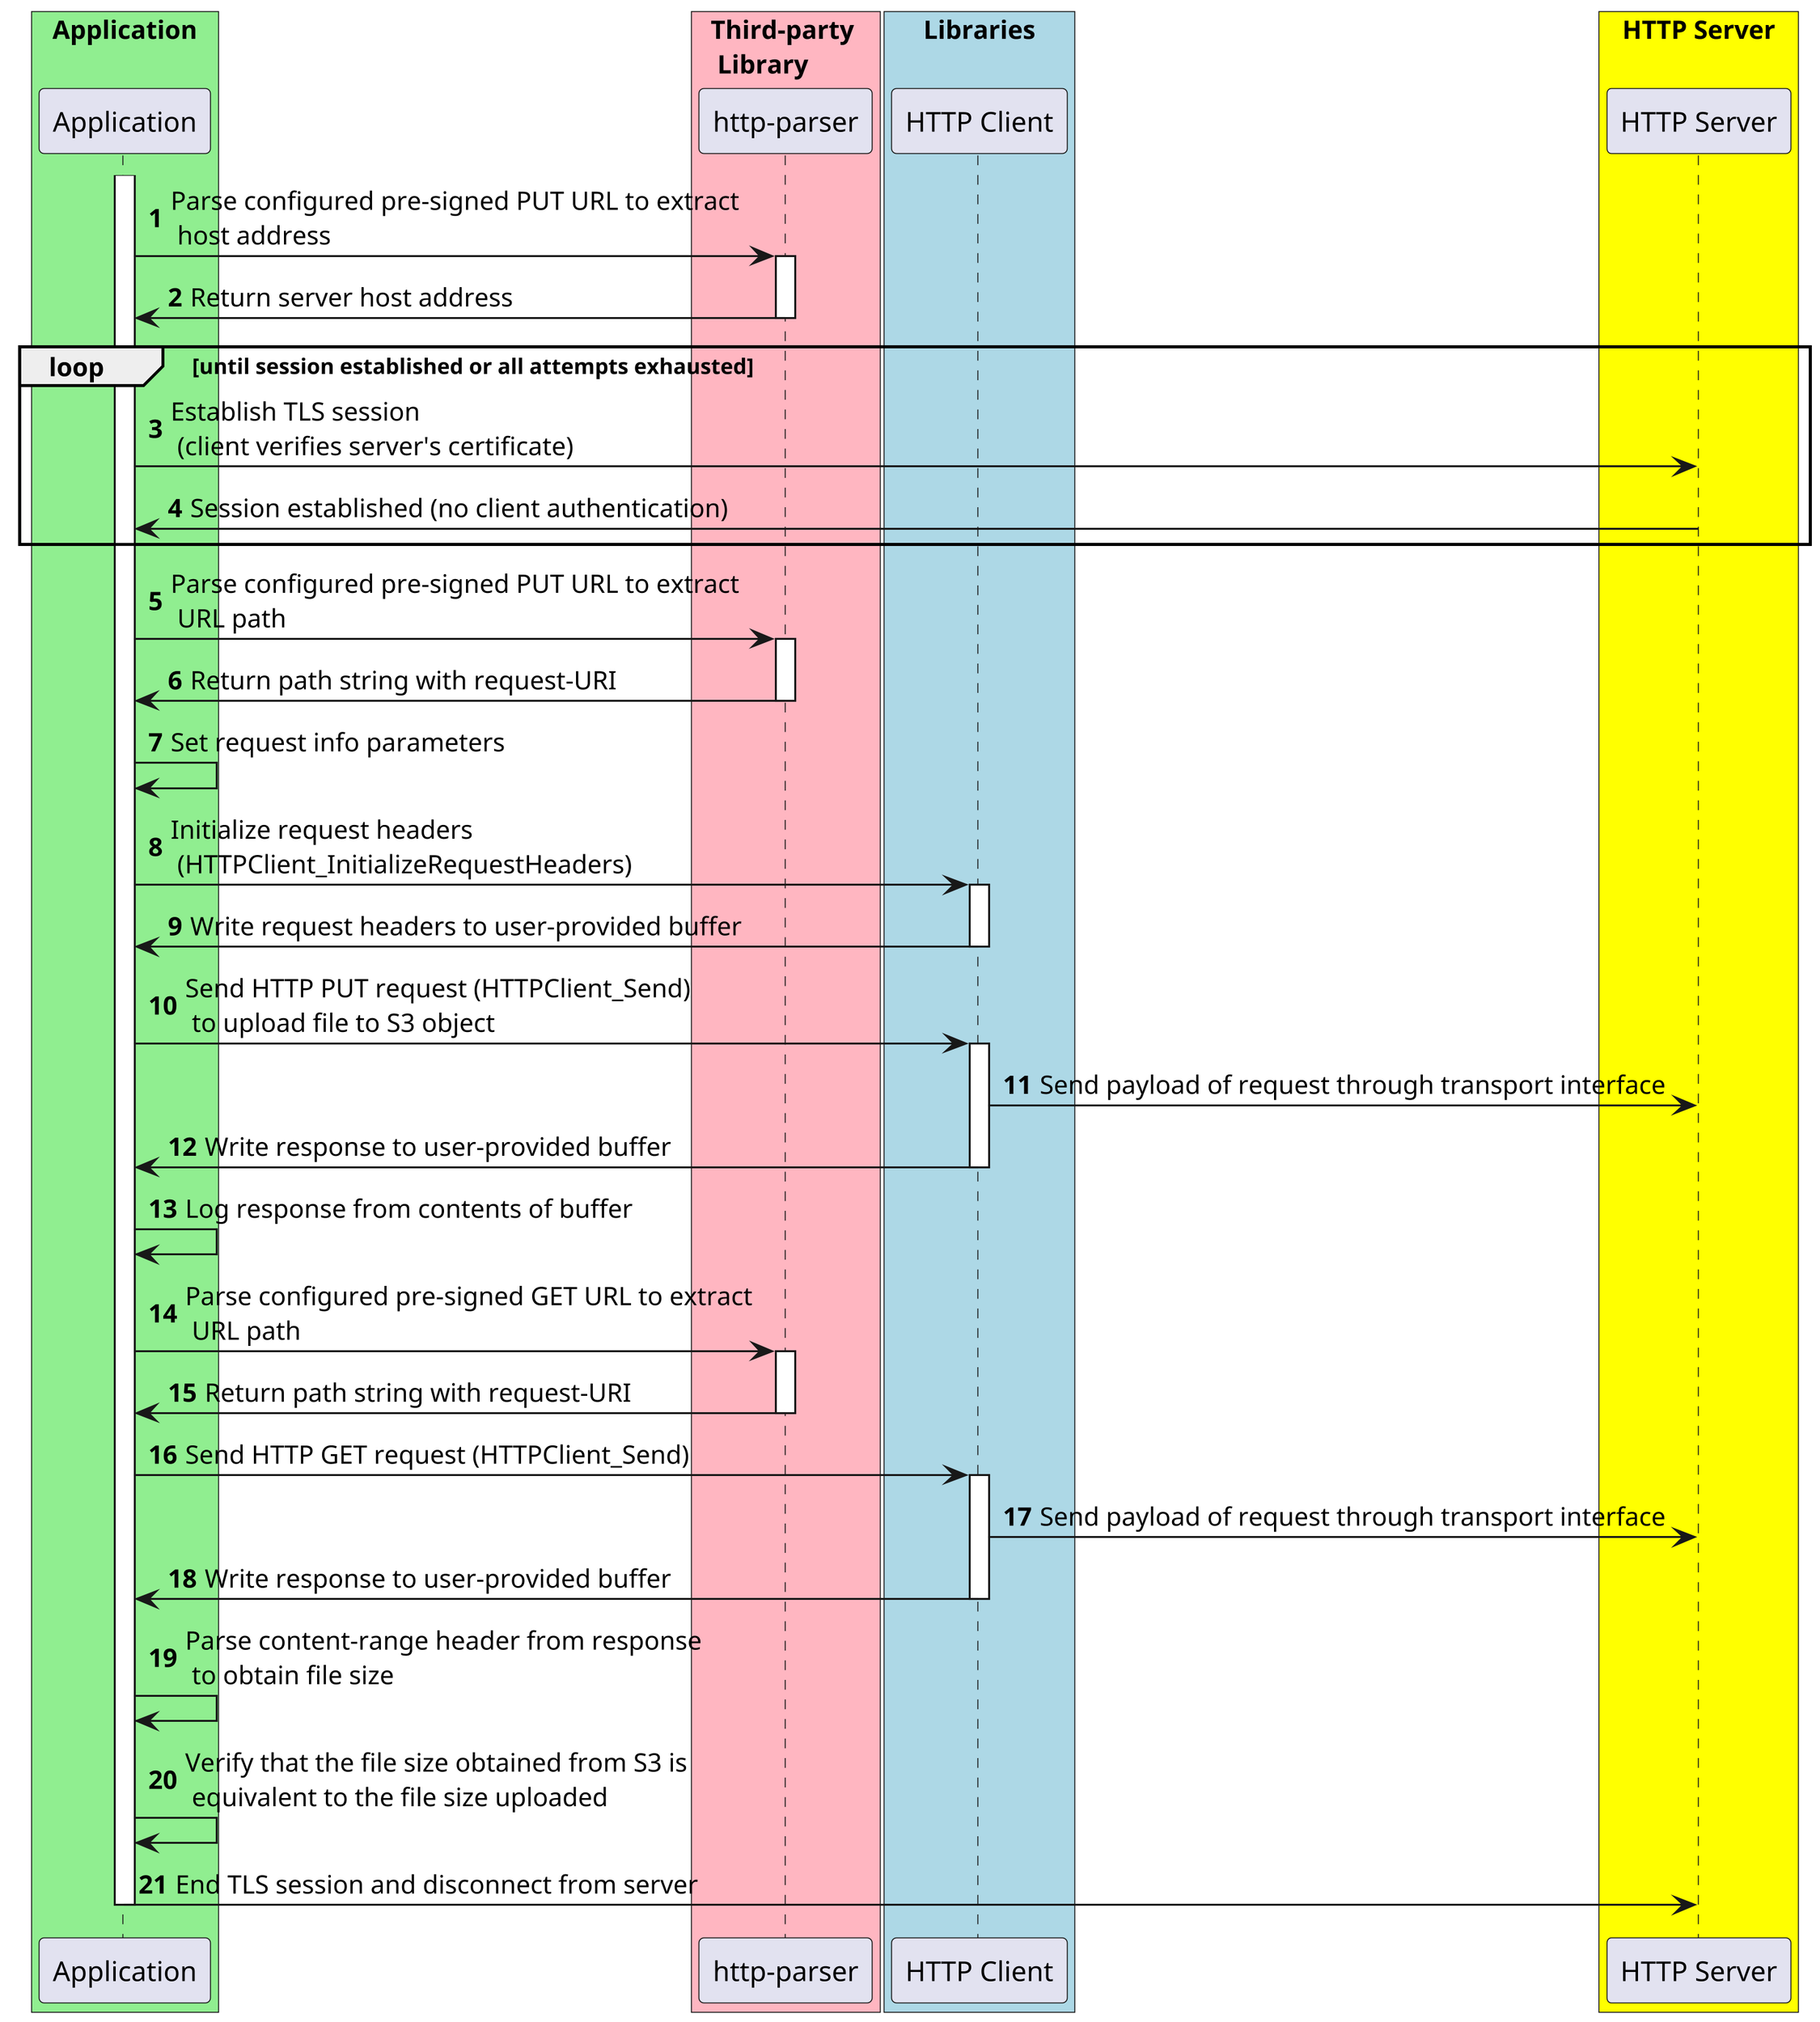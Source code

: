 @startuml
skinparam dpi 300
skinparam classFontSize 8
skinparam classFontName Helvetica
autonumber

box "Application" #LightGreen
    participant "Application" as application
end box

box "Third-party \n Library" #LightPink
    participant "http-parser" as parser
end box

box "Libraries" #LightBlue
    participant "HTTP Client" as http
end box

box "HTTP Server" #Yellow
    participant "HTTP Server" as server
end box

activate application

application -> parser : Parse configured pre-signed PUT URL to extract\n host address
activate parser
parser -> application : Return server host address
deactivate parser

loop until session established or all attempts exhausted
application -> server : Establish TLS session\n (client verifies server's certificate)
server -> application : Session established (no client authentication)
end

application -> parser : Parse configured pre-signed PUT URL to extract\n URL path
activate parser
parser -> application : Return path string with request-URI
deactivate parser

application -> application: Set request info parameters
application -> http: Initialize request headers\n (HTTPClient_InitializeRequestHeaders)
activate http
http -> application : Write request headers to user-provided buffer
deactivate http

application -> http: Send HTTP PUT request (HTTPClient_Send)\n to upload file to S3 object
activate http
http -> server: Send payload of request through transport interface
http -> application : Write response to user-provided buffer
deactivate http
application -> application: Log response from contents of buffer

application -> parser : Parse configured pre-signed GET URL to extract\n URL path
activate parser
parser -> application : Return path string with request-URI
deactivate parser

application -> http: Send HTTP GET request (HTTPClient_Send)
activate http
http -> server: Send payload of request through transport interface
http -> application : Write response to user-provided buffer
deactivate http
application -> application: Parse content-range header from response\n to obtain file size

application -> application : Verify that the file size obtained from S3 is\n equivalent to the file size uploaded

application -> server: End TLS session and disconnect from server

deactivate application
@enduml
